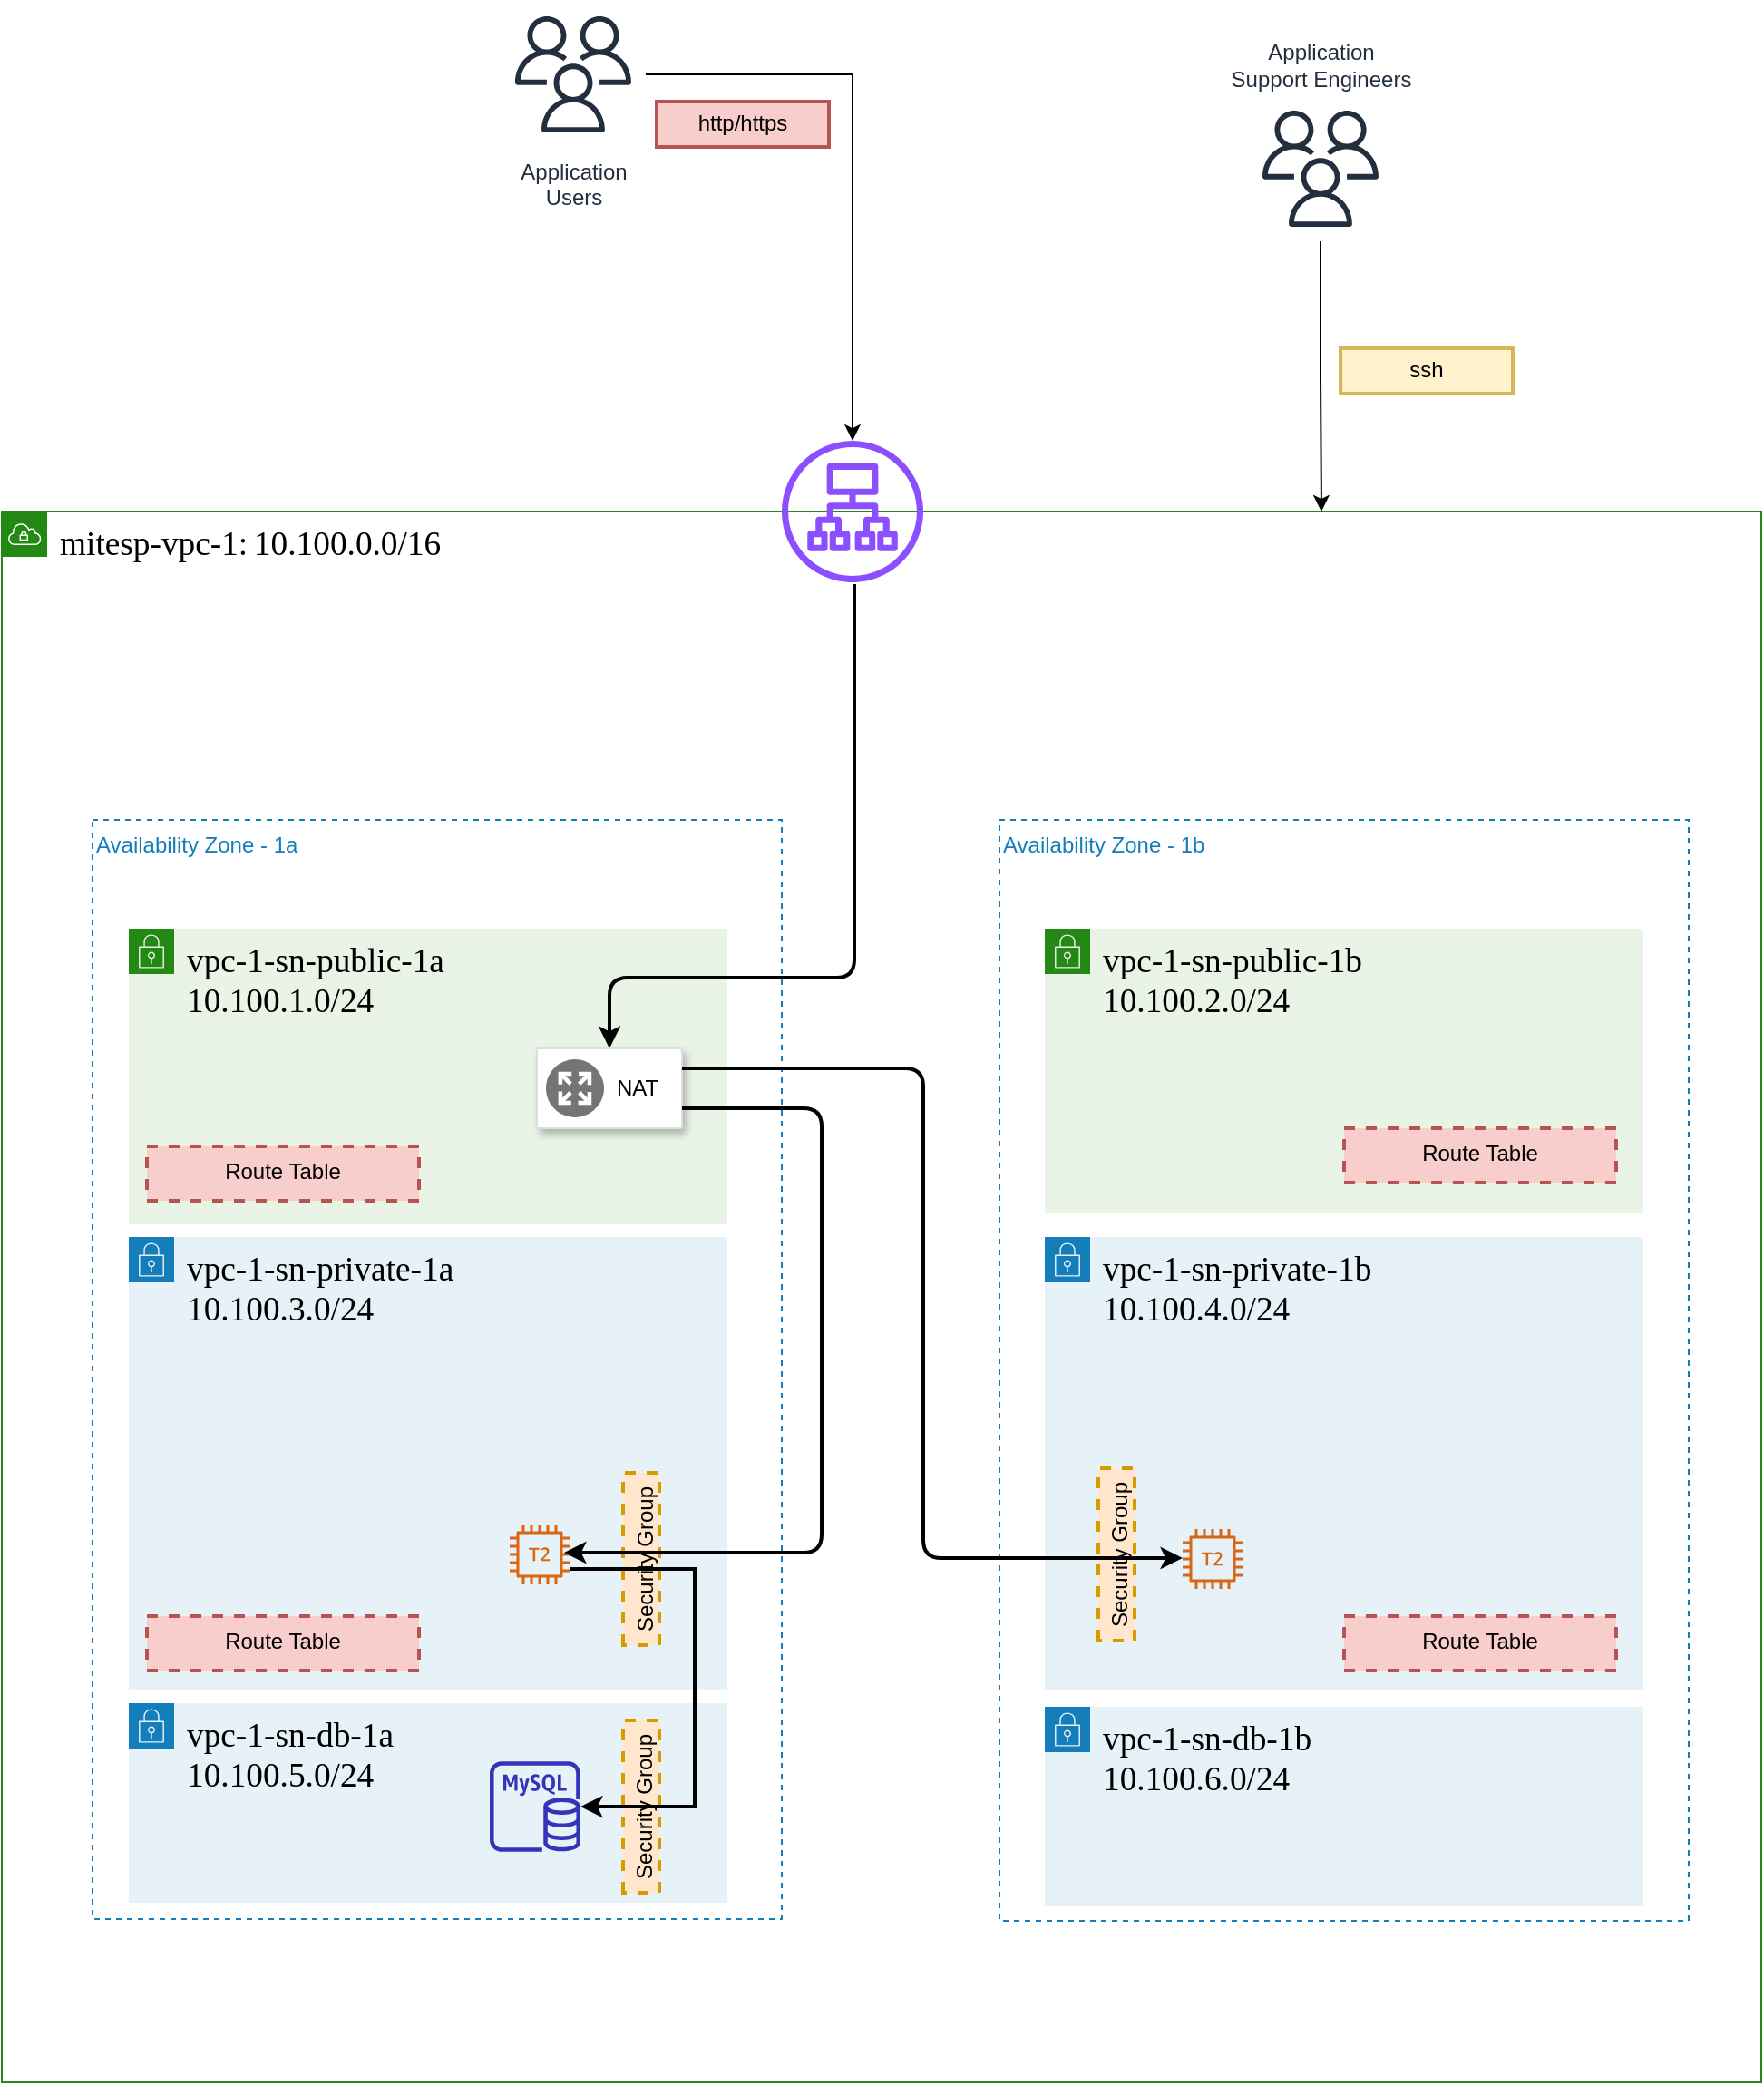 <mxfile version="23.1.5" type="device">
  <diagram name="Solution-Part1" id="_OM3FWwfjT7G48boJ3s_">
    <mxGraphModel dx="1434" dy="884" grid="0" gridSize="10" guides="1" tooltips="1" connect="1" arrows="1" fold="1" page="0" pageScale="1" pageWidth="1100" pageHeight="850" math="0" shadow="0">
      <root>
        <mxCell id="FIwVsVLgRqs685gHFi1w-0" />
        <mxCell id="FIwVsVLgRqs685gHFi1w-1" parent="FIwVsVLgRqs685gHFi1w-0" />
        <mxCell id="FIwVsVLgRqs685gHFi1w-2" value="&lt;span style=&quot;font-size: 14.0pt ; font-family: &amp;quot;amazon ember&amp;quot; ; color: black&quot;&gt;mitesp-vpc-1:&lt;/span&gt;&amp;nbsp;&lt;span style=&quot;font-size: 14.0pt ; font-family: &amp;quot;amazon ember&amp;quot; ; color: black&quot;&gt;10.100.0.0/16&lt;/span&gt;" style="points=[[0,0],[0.25,0],[0.5,0],[0.75,0],[1,0],[1,0.25],[1,0.5],[1,0.75],[1,1],[0.75,1],[0.5,1],[0.25,1],[0,1],[0,0.75],[0,0.5],[0,0.25]];outlineConnect=0;gradientColor=none;html=1;whiteSpace=wrap;fontSize=12;fontStyle=0;shape=mxgraph.aws4.group;grIcon=mxgraph.aws4.group_vpc;strokeColor=#248814;fillColor=none;verticalAlign=top;align=left;spacingLeft=30;fontColor=#AAB7B8;dashed=0;" parent="FIwVsVLgRqs685gHFi1w-1" vertex="1">
          <mxGeometry x="80" y="310" width="970" height="866" as="geometry" />
        </mxCell>
        <mxCell id="FIwVsVLgRqs685gHFi1w-3" value="Availability Zone - 1a" style="fillColor=none;strokeColor=#147EBA;dashed=1;verticalAlign=top;fontStyle=0;fontColor=#147EBA;align=left;" parent="FIwVsVLgRqs685gHFi1w-1" vertex="1">
          <mxGeometry x="130" y="480" width="380" height="606" as="geometry" />
        </mxCell>
        <mxCell id="FIwVsVLgRqs685gHFi1w-4" value="Availability Zone - 1b" style="fillColor=none;strokeColor=#147EBA;dashed=1;verticalAlign=top;fontStyle=0;fontColor=#147EBA;align=left;" parent="FIwVsVLgRqs685gHFi1w-1" vertex="1">
          <mxGeometry x="630" y="480" width="380" height="607" as="geometry" />
        </mxCell>
        <mxCell id="FIwVsVLgRqs685gHFi1w-5" value="&lt;span style=&quot;font-size: 14.0pt ; font-family: &amp;#34;amazon ember&amp;#34; ; color: black&quot;&gt;vpc-1-sn-public-1a&lt;br&gt;&lt;/span&gt;&lt;span style=&quot;font-size: 14.0pt ; font-family: &amp;#34;amazon ember&amp;#34; ; color: black&quot;&gt;10.100.1.0/24&lt;/span&gt;&lt;span style=&quot;font-size: 14.0pt ; font-family: &amp;#34;amazon ember&amp;#34; ; color: black&quot;&gt;&lt;br&gt;&lt;/span&gt;" style="points=[[0,0],[0.25,0],[0.5,0],[0.75,0],[1,0],[1,0.25],[1,0.5],[1,0.75],[1,1],[0.75,1],[0.5,1],[0.25,1],[0,1],[0,0.75],[0,0.5],[0,0.25]];outlineConnect=0;gradientColor=none;html=1;whiteSpace=wrap;fontSize=12;fontStyle=0;shape=mxgraph.aws4.group;grIcon=mxgraph.aws4.group_security_group;grStroke=0;strokeColor=#248814;fillColor=#E9F3E6;verticalAlign=top;align=left;spacingLeft=30;fontColor=#248814;dashed=0;" parent="FIwVsVLgRqs685gHFi1w-1" vertex="1">
          <mxGeometry x="150" y="540" width="330" height="163" as="geometry" />
        </mxCell>
        <mxCell id="FIwVsVLgRqs685gHFi1w-6" value="&lt;span style=&quot;font-size: 14.0pt ; font-family: &amp;quot;amazon ember&amp;quot; ; color: black&quot;&gt;vpc-1-sn-public-1b&lt;br&gt;&lt;/span&gt;&lt;span style=&quot;font-size: 14.0pt ; font-family: &amp;quot;amazon ember&amp;quot; ; color: black&quot;&gt;10.100.2.0/24&lt;/span&gt;&lt;span style=&quot;font-size: 14.0pt ; font-family: &amp;quot;amazon ember&amp;quot; ; color: black&quot;&gt;&lt;br&gt;&lt;/span&gt;" style="points=[[0,0],[0.25,0],[0.5,0],[0.75,0],[1,0],[1,0.25],[1,0.5],[1,0.75],[1,1],[0.75,1],[0.5,1],[0.25,1],[0,1],[0,0.75],[0,0.5],[0,0.25]];outlineConnect=0;gradientColor=none;html=1;whiteSpace=wrap;fontSize=12;fontStyle=0;shape=mxgraph.aws4.group;grIcon=mxgraph.aws4.group_security_group;grStroke=0;strokeColor=#248814;fillColor=#E9F3E6;verticalAlign=top;align=left;spacingLeft=30;fontColor=#248814;dashed=0;" parent="FIwVsVLgRqs685gHFi1w-1" vertex="1">
          <mxGeometry x="655" y="540" width="330" height="157" as="geometry" />
        </mxCell>
        <mxCell id="FIwVsVLgRqs685gHFi1w-7" value="&lt;span style=&quot;font-size: 14.0pt ; font-family: &amp;#34;amazon ember&amp;#34; ; color: black&quot;&gt;vpc-1-sn-private-1a&lt;br&gt;&lt;/span&gt;&lt;span style=&quot;font-size: 14.0pt ; font-family: &amp;#34;amazon ember&amp;#34; ; color: black&quot;&gt;10.100.3.0/24&lt;/span&gt;&lt;span style=&quot;font-size: 14.0pt ; font-family: &amp;#34;amazon ember&amp;#34; ; color: black&quot;&gt;&lt;br&gt;&lt;/span&gt;" style="points=[[0,0],[0.25,0],[0.5,0],[0.75,0],[1,0],[1,0.25],[1,0.5],[1,0.75],[1,1],[0.75,1],[0.5,1],[0.25,1],[0,1],[0,0.75],[0,0.5],[0,0.25]];outlineConnect=0;gradientColor=none;html=1;whiteSpace=wrap;fontSize=12;fontStyle=0;shape=mxgraph.aws4.group;grIcon=mxgraph.aws4.group_security_group;grStroke=0;strokeColor=#147EBA;fillColor=#E6F2F8;verticalAlign=top;align=left;spacingLeft=30;fontColor=#147EBA;dashed=0;" parent="FIwVsVLgRqs685gHFi1w-1" vertex="1">
          <mxGeometry x="150" y="710" width="330" height="250" as="geometry" />
        </mxCell>
        <mxCell id="FIwVsVLgRqs685gHFi1w-8" value="&lt;span style=&quot;font-size: 14.0pt ; font-family: &amp;#34;amazon ember&amp;#34; ; color: black&quot;&gt;vpc-1-sn-private-1b&lt;br&gt;&lt;/span&gt;&lt;span style=&quot;font-size: 14.0pt ; font-family: &amp;#34;amazon ember&amp;#34; ; color: black&quot;&gt;10.100.4.0/24&lt;/span&gt;&lt;span style=&quot;font-size: 14.0pt ; font-family: &amp;#34;amazon ember&amp;#34; ; color: black&quot;&gt;&lt;br&gt;&lt;/span&gt;" style="points=[[0,0],[0.25,0],[0.5,0],[0.75,0],[1,0],[1,0.25],[1,0.5],[1,0.75],[1,1],[0.75,1],[0.5,1],[0.25,1],[0,1],[0,0.75],[0,0.5],[0,0.25]];outlineConnect=0;gradientColor=none;html=1;whiteSpace=wrap;fontSize=12;fontStyle=0;shape=mxgraph.aws4.group;grIcon=mxgraph.aws4.group_security_group;grStroke=0;strokeColor=#147EBA;fillColor=#E6F2F8;verticalAlign=top;align=left;spacingLeft=30;fontColor=#147EBA;dashed=0;" parent="FIwVsVLgRqs685gHFi1w-1" vertex="1">
          <mxGeometry x="655" y="710" width="330" height="250" as="geometry" />
        </mxCell>
        <mxCell id="FIwVsVLgRqs685gHFi1w-9" value="&lt;span style=&quot;color: rgba(0 , 0 , 0 , 0) ; font-family: monospace ; font-size: 0px&quot;&gt;%3CmxGraphModel%3E%3Croot%3E%3CmxCell%20id%3D%220%22%2F%3E%3CmxCell%20id%3D%221%22%20parent%3D%220%22%2F%3E%3CmxCell%20id%3D%222%22%20value%3D%22cms-web-01%22%20style%3D%22outlineConnect%3D0%3BfontColor%3D%23232F3E%3BgradientColor%3Dnone%3BfillColor%3D%23D86613%3BstrokeColor%3Dnone%3Bdashed%3D0%3BverticalLabelPosition%3Dbottom%3BverticalAlign%3Dtop%3Balign%3Dcenter%3Bhtml%3D1%3BfontSize%3D12%3BfontStyle%3D0%3Baspect%3Dfixed%3BpointerEvents%3D1%3Bshape%3Dmxgraph.aws4.t2_instance%3BfontFamily%3DVerdana%3B%22%20vertex%3D%221%22%20parent%3D%221%22%3E%3CmxGeometry%20x%3D%22269%22%20y%3D%22834%22%20width%3D%2233%22%20height%3D%2233%22%20as%3D%22geometry%22%2F%3E%3C%2FmxCell%3E%3C%2Froot%3E%3C%2FmxGraphModel%3E&lt;/span&gt;" style="outlineConnect=0;fontColor=#232F3E;gradientColor=none;fillColor=#D86613;strokeColor=none;dashed=0;verticalLabelPosition=bottom;verticalAlign=top;align=center;html=1;fontSize=12;fontStyle=0;aspect=fixed;pointerEvents=1;shape=mxgraph.aws4.t2_instance;fontFamily=Verdana;" parent="FIwVsVLgRqs685gHFi1w-1" vertex="1">
          <mxGeometry x="360" y="868.5" width="33" height="33" as="geometry" />
        </mxCell>
        <mxCell id="FIwVsVLgRqs685gHFi1w-10" value="&lt;span style=&quot;color: rgba(0 , 0 , 0 , 0) ; font-family: monospace ; font-size: 0px&quot;&gt;%3CmxGraphModel%3E%3Croot%3E%3CmxCell%20id%3D%220%22%2F%3E%3CmxCell%20id%3D%221%22%20parent%3D%220%22%2F%3E%3CmxCell%20id%3D%222%22%20value%3D%22cms-web-01%22%20style%3D%22outlineConnect%3D0%3BfontColor%3D%23232F3E%3BgradientColor%3Dnone%3BfillColor%3D%23D86613%3BstrokeColor%3Dnone%3Bdashed%3D0%3BverticalLabelPosition%3Dbottom%3BverticalAlign%3Dtop%3Balign%3Dcenter%3Bhtml%3D1%3BfontSize%3D12%3BfontStyle%3D0%3Baspect%3Dfixed%3BpointerEvents%3D1%3Bshape%3Dmxgraph.aws4.t2_instance%3BfontFamily%3DVerdana%3B%22%20vertex%3D%221%22%20parent%3D%221%22%3E%3CmxGeometry%20x%3D%22269%22%20y%3D%22834%22%20width%3D%2233%22%20height%3D%2233%22%20as%3D%22geometry%22%2F%3E%3C%2FmxCell%3E%3C%2Froot%3E%3C%2FmxGraphModel%3E&lt;/span&gt;" style="outlineConnect=0;fontColor=#232F3E;gradientColor=none;fillColor=#D86613;strokeColor=none;dashed=0;verticalLabelPosition=bottom;verticalAlign=top;align=center;html=1;fontSize=12;fontStyle=0;aspect=fixed;pointerEvents=1;shape=mxgraph.aws4.t2_instance;fontFamily=Verdana;" parent="FIwVsVLgRqs685gHFi1w-1" vertex="1">
          <mxGeometry x="731" y="871" width="33" height="33" as="geometry" />
        </mxCell>
        <mxCell id="FIwVsVLgRqs685gHFi1w-13" value="" style="endArrow=classic;html=1;strokeWidth=2;edgeStyle=orthogonalEdgeStyle;" parent="FIwVsVLgRqs685gHFi1w-1" target="FIwVsVLgRqs685gHFi1w-21" edge="1">
          <mxGeometry width="50" height="50" relative="1" as="geometry">
            <mxPoint x="550" y="349.999" as="sourcePoint" />
            <mxPoint x="316.002" y="745.88" as="targetPoint" />
            <Array as="points">
              <mxPoint x="550" y="567" />
              <mxPoint x="415" y="567" />
            </Array>
          </mxGeometry>
        </mxCell>
        <mxCell id="FIwVsVLgRqs685gHFi1w-14" value="Security Group" style="fontStyle=0;verticalAlign=top;align=center;spacingTop=-2;fillColor=#ffe6cc;rounded=0;whiteSpace=wrap;html=1;strokeColor=#d79b00;strokeWidth=2;dashed=1;container=1;collapsible=0;rotation=-90;" parent="FIwVsVLgRqs685gHFi1w-1" vertex="1">
          <mxGeometry x="647" y="875" width="95" height="20" as="geometry" />
        </mxCell>
        <mxCell id="FIwVsVLgRqs685gHFi1w-15" value="Security Group" style="fontStyle=0;verticalAlign=top;align=center;spacingTop=-2;fillColor=#ffe6cc;rounded=0;whiteSpace=wrap;html=1;strokeColor=#d79b00;strokeWidth=2;dashed=1;container=1;collapsible=0;rotation=-90;" parent="FIwVsVLgRqs685gHFi1w-1" vertex="1">
          <mxGeometry x="385" y="877.5" width="95" height="20" as="geometry" />
        </mxCell>
        <mxCell id="FIwVsVLgRqs685gHFi1w-16" style="edgeStyle=orthogonalEdgeStyle;rounded=0;orthogonalLoop=1;jettySize=auto;html=1;" parent="FIwVsVLgRqs685gHFi1w-1" source="FIwVsVLgRqs685gHFi1w-17" target="63ZmtIiYRRf0kduB_CUI-1" edge="1">
          <mxGeometry relative="1" as="geometry">
            <mxPoint x="550" y="246" as="targetPoint" />
          </mxGeometry>
        </mxCell>
        <mxCell id="FIwVsVLgRqs685gHFi1w-17" value="Application&lt;br&gt;Users" style="outlineConnect=0;fontColor=#232F3E;gradientColor=none;strokeColor=#232F3E;fillColor=#ffffff;dashed=0;verticalLabelPosition=bottom;verticalAlign=top;align=center;html=1;fontSize=12;fontStyle=0;aspect=fixed;shape=mxgraph.aws4.resourceIcon;resIcon=mxgraph.aws4.users;" parent="FIwVsVLgRqs685gHFi1w-1" vertex="1">
          <mxGeometry x="355" y="29" width="80" height="80" as="geometry" />
        </mxCell>
        <mxCell id="FIwVsVLgRqs685gHFi1w-18" value="Route Table" style="fontStyle=0;verticalAlign=middle;align=center;spacingTop=-2;fillColor=#f8cecc;rounded=0;whiteSpace=wrap;html=1;strokeColor=#b85450;strokeWidth=2;dashed=1;container=1;collapsible=0;rotation=0;labelBackgroundColor=none;" parent="FIwVsVLgRqs685gHFi1w-1" vertex="1">
          <mxGeometry x="160" y="919" width="150" height="30" as="geometry" />
        </mxCell>
        <mxCell id="FIwVsVLgRqs685gHFi1w-19" value="Route Table" style="fontStyle=0;verticalAlign=middle;align=center;spacingTop=-2;fillColor=#f8cecc;rounded=0;whiteSpace=wrap;html=1;strokeColor=#b85450;strokeWidth=2;dashed=1;container=1;collapsible=0;rotation=0;labelBackgroundColor=none;" parent="FIwVsVLgRqs685gHFi1w-1" vertex="1">
          <mxGeometry x="160" y="660" width="150" height="30" as="geometry" />
        </mxCell>
        <mxCell id="FIwVsVLgRqs685gHFi1w-20" value="Route Table" style="fontStyle=0;verticalAlign=middle;align=center;spacingTop=-2;fillColor=#f8cecc;rounded=0;whiteSpace=wrap;html=1;strokeColor=#b85450;strokeWidth=2;dashed=1;container=1;collapsible=0;rotation=0;labelBackgroundColor=none;" parent="FIwVsVLgRqs685gHFi1w-1" vertex="1">
          <mxGeometry x="820" y="650" width="150" height="30" as="geometry" />
        </mxCell>
        <mxCell id="FIwVsVLgRqs685gHFi1w-21" value="" style="strokeColor=#dddddd;shadow=1;strokeWidth=1;rounded=1;absoluteArcSize=1;arcSize=2;labelBackgroundColor=none;align=right;" parent="FIwVsVLgRqs685gHFi1w-1" vertex="1">
          <mxGeometry x="375" y="606" width="80" height="44" as="geometry" />
        </mxCell>
        <mxCell id="FIwVsVLgRqs685gHFi1w-22" value="NAT" style="dashed=0;connectable=0;html=1;fillColor=#757575;strokeColor=none;shape=mxgraph.gcp2.nat;part=1;labelPosition=right;verticalLabelPosition=middle;align=left;verticalAlign=middle;spacingLeft=5;fontSize=12;" parent="FIwVsVLgRqs685gHFi1w-21" vertex="1">
          <mxGeometry y="0.5" width="32" height="32" relative="1" as="geometry">
            <mxPoint x="5" y="-16" as="offset" />
          </mxGeometry>
        </mxCell>
        <mxCell id="FIwVsVLgRqs685gHFi1w-23" value="" style="endArrow=classic;html=1;strokeWidth=2;edgeStyle=orthogonalEdgeStyle;exitX=1;exitY=0.75;exitDx=0;exitDy=0;" parent="FIwVsVLgRqs685gHFi1w-1" source="FIwVsVLgRqs685gHFi1w-21" edge="1">
          <mxGeometry width="50" height="50" relative="1" as="geometry">
            <mxPoint x="513.059" y="615" as="sourcePoint" />
            <mxPoint x="390" y="884" as="targetPoint" />
            <Array as="points">
              <mxPoint x="532" y="639" />
              <mxPoint x="532" y="884" />
            </Array>
          </mxGeometry>
        </mxCell>
        <mxCell id="FIwVsVLgRqs685gHFi1w-24" value="" style="endArrow=classic;html=1;strokeWidth=2;edgeStyle=orthogonalEdgeStyle;exitX=1;exitY=0.25;exitDx=0;exitDy=0;" parent="FIwVsVLgRqs685gHFi1w-1" source="FIwVsVLgRqs685gHFi1w-21" target="FIwVsVLgRqs685gHFi1w-10" edge="1">
          <mxGeometry width="50" height="50" relative="1" as="geometry">
            <mxPoint x="425" y="660" as="sourcePoint" />
            <mxPoint x="388" y="881" as="targetPoint" />
            <Array as="points">
              <mxPoint x="588" y="617" />
              <mxPoint x="588" y="887" />
            </Array>
          </mxGeometry>
        </mxCell>
        <mxCell id="FIwVsVLgRqs685gHFi1w-26" value="Route Table" style="fontStyle=0;verticalAlign=middle;align=center;spacingTop=-2;fillColor=#f8cecc;rounded=0;whiteSpace=wrap;html=1;strokeColor=#b85450;strokeWidth=2;dashed=1;container=1;collapsible=0;rotation=0;labelBackgroundColor=none;" parent="FIwVsVLgRqs685gHFi1w-1" vertex="1">
          <mxGeometry x="820" y="919" width="150" height="30" as="geometry" />
        </mxCell>
        <mxCell id="FIwVsVLgRqs685gHFi1w-27" value="&lt;span style=&quot;font-size: 14.0pt ; font-family: &amp;#34;amazon ember&amp;#34; ; color: black&quot;&gt;vpc-1-sn-db-1a&lt;br&gt;&lt;/span&gt;&lt;span style=&quot;font-size: 14.0pt ; font-family: &amp;#34;amazon ember&amp;#34; ; color: black&quot;&gt;10.100.5.0/24&lt;/span&gt;&lt;span style=&quot;font-size: 14.0pt ; font-family: &amp;#34;amazon ember&amp;#34; ; color: black&quot;&gt;&lt;br&gt;&lt;/span&gt;" style="points=[[0,0],[0.25,0],[0.5,0],[0.75,0],[1,0],[1,0.25],[1,0.5],[1,0.75],[1,1],[0.75,1],[0.5,1],[0.25,1],[0,1],[0,0.75],[0,0.5],[0,0.25]];outlineConnect=0;gradientColor=none;html=1;whiteSpace=wrap;fontSize=12;fontStyle=0;shape=mxgraph.aws4.group;grIcon=mxgraph.aws4.group_security_group;grStroke=0;strokeColor=#147EBA;fillColor=#E6F2F8;verticalAlign=top;align=left;spacingLeft=30;fontColor=#147EBA;dashed=0;" parent="FIwVsVLgRqs685gHFi1w-1" vertex="1">
          <mxGeometry x="150" y="967" width="330" height="110" as="geometry" />
        </mxCell>
        <mxCell id="FIwVsVLgRqs685gHFi1w-28" value="&lt;span style=&quot;font-size: 14.0pt ; font-family: &amp;#34;amazon ember&amp;#34; ; color: black&quot;&gt;vpc-1-sn-db-1b&lt;br&gt;&lt;/span&gt;&lt;span style=&quot;font-size: 14.0pt ; font-family: &amp;#34;amazon ember&amp;#34; ; color: black&quot;&gt;10.100.6.0/24&lt;/span&gt;&lt;span style=&quot;font-size: 14.0pt ; font-family: &amp;#34;amazon ember&amp;#34; ; color: black&quot;&gt;&lt;br&gt;&lt;/span&gt;" style="points=[[0,0],[0.25,0],[0.5,0],[0.75,0],[1,0],[1,0.25],[1,0.5],[1,0.75],[1,1],[0.75,1],[0.5,1],[0.25,1],[0,1],[0,0.75],[0,0.5],[0,0.25]];outlineConnect=0;gradientColor=none;html=1;whiteSpace=wrap;fontSize=12;fontStyle=0;shape=mxgraph.aws4.group;grIcon=mxgraph.aws4.group_security_group;grStroke=0;strokeColor=#147EBA;fillColor=#E6F2F8;verticalAlign=top;align=left;spacingLeft=30;fontColor=#147EBA;dashed=0;" parent="FIwVsVLgRqs685gHFi1w-1" vertex="1">
          <mxGeometry x="655" y="969" width="330" height="110" as="geometry" />
        </mxCell>
        <mxCell id="FIwVsVLgRqs685gHFi1w-29" value="" style="outlineConnect=0;fontColor=#232F3E;gradientColor=none;fillColor=#3334B9;strokeColor=none;dashed=0;verticalLabelPosition=bottom;verticalAlign=top;align=center;html=1;fontSize=12;fontStyle=0;aspect=fixed;pointerEvents=1;shape=mxgraph.aws4.rds_mysql_instance;labelBackgroundColor=none;" parent="FIwVsVLgRqs685gHFi1w-1" vertex="1">
          <mxGeometry x="349" y="999" width="50" height="50" as="geometry" />
        </mxCell>
        <mxCell id="FIwVsVLgRqs685gHFi1w-31" value="Security Group" style="fontStyle=0;verticalAlign=top;align=center;spacingTop=-2;fillColor=#ffe6cc;rounded=0;whiteSpace=wrap;html=1;strokeColor=#d79b00;strokeWidth=2;dashed=1;container=1;collapsible=0;rotation=-90;" parent="FIwVsVLgRqs685gHFi1w-1" vertex="1">
          <mxGeometry x="385" y="1014" width="95" height="20" as="geometry" />
        </mxCell>
        <mxCell id="FIwVsVLgRqs685gHFi1w-32" style="edgeStyle=orthogonalEdgeStyle;rounded=0;orthogonalLoop=1;jettySize=auto;html=1;startArrow=classic;startFill=1;endArrow=none;endFill=0;strokeWidth=2;" parent="FIwVsVLgRqs685gHFi1w-1" source="FIwVsVLgRqs685gHFi1w-29" target="FIwVsVLgRqs685gHFi1w-9" edge="1">
          <mxGeometry relative="1" as="geometry">
            <mxPoint x="401.5" y="1037" as="sourcePoint" />
            <mxPoint x="393" y="885" as="targetPoint" />
            <Array as="points">
              <mxPoint x="462" y="1024" />
              <mxPoint x="462" y="893" />
            </Array>
          </mxGeometry>
        </mxCell>
        <mxCell id="63ZmtIiYRRf0kduB_CUI-1" value="" style="sketch=0;outlineConnect=0;fontColor=#232F3E;gradientColor=none;fillColor=#8C4FFF;strokeColor=none;dashed=0;verticalLabelPosition=bottom;verticalAlign=top;align=center;html=1;fontSize=12;fontStyle=0;aspect=fixed;pointerEvents=1;shape=mxgraph.aws4.application_load_balancer;" parent="FIwVsVLgRqs685gHFi1w-1" vertex="1">
          <mxGeometry x="510" y="271" width="78" height="78" as="geometry" />
        </mxCell>
        <mxCell id="JDCI6RPOC5cV9QV5NdkU-0" value="http/https" style="fontStyle=0;verticalAlign=middle;align=center;spacingTop=-2;fillColor=#f8cecc;rounded=0;whiteSpace=wrap;html=1;strokeColor=#b85450;strokeWidth=2;container=1;collapsible=0;rotation=0;labelBackgroundColor=none;" vertex="1" parent="FIwVsVLgRqs685gHFi1w-1">
          <mxGeometry x="441" y="84" width="95" height="25" as="geometry" />
        </mxCell>
        <mxCell id="JDCI6RPOC5cV9QV5NdkU-2" style="edgeStyle=orthogonalEdgeStyle;rounded=0;orthogonalLoop=1;jettySize=auto;html=1;entryX=0.75;entryY=0;entryDx=0;entryDy=0;" edge="1" parent="FIwVsVLgRqs685gHFi1w-1" source="JDCI6RPOC5cV9QV5NdkU-1" target="FIwVsVLgRqs685gHFi1w-2">
          <mxGeometry relative="1" as="geometry" />
        </mxCell>
        <mxCell id="JDCI6RPOC5cV9QV5NdkU-1" value="Application&lt;br style=&quot;border-color: var(--border-color);&quot;&gt;Support Engineers" style="outlineConnect=0;fontColor=#232F3E;gradientColor=none;strokeColor=#232F3E;fillColor=#ffffff;dashed=0;verticalLabelPosition=top;verticalAlign=bottom;align=center;html=1;fontSize=12;fontStyle=0;aspect=fixed;shape=mxgraph.aws4.resourceIcon;resIcon=mxgraph.aws4.users;labelPosition=center;" vertex="1" parent="FIwVsVLgRqs685gHFi1w-1">
          <mxGeometry x="767" y="81" width="80" height="80" as="geometry" />
        </mxCell>
        <mxCell id="JDCI6RPOC5cV9QV5NdkU-3" value="ssh" style="fontStyle=0;verticalAlign=middle;align=center;spacingTop=-2;fillColor=#fff2cc;rounded=0;whiteSpace=wrap;html=1;strokeColor=#d6b656;strokeWidth=2;container=1;collapsible=0;rotation=0;labelBackgroundColor=none;" vertex="1" parent="FIwVsVLgRqs685gHFi1w-1">
          <mxGeometry x="818" y="220" width="95" height="25" as="geometry" />
        </mxCell>
      </root>
    </mxGraphModel>
  </diagram>
</mxfile>
